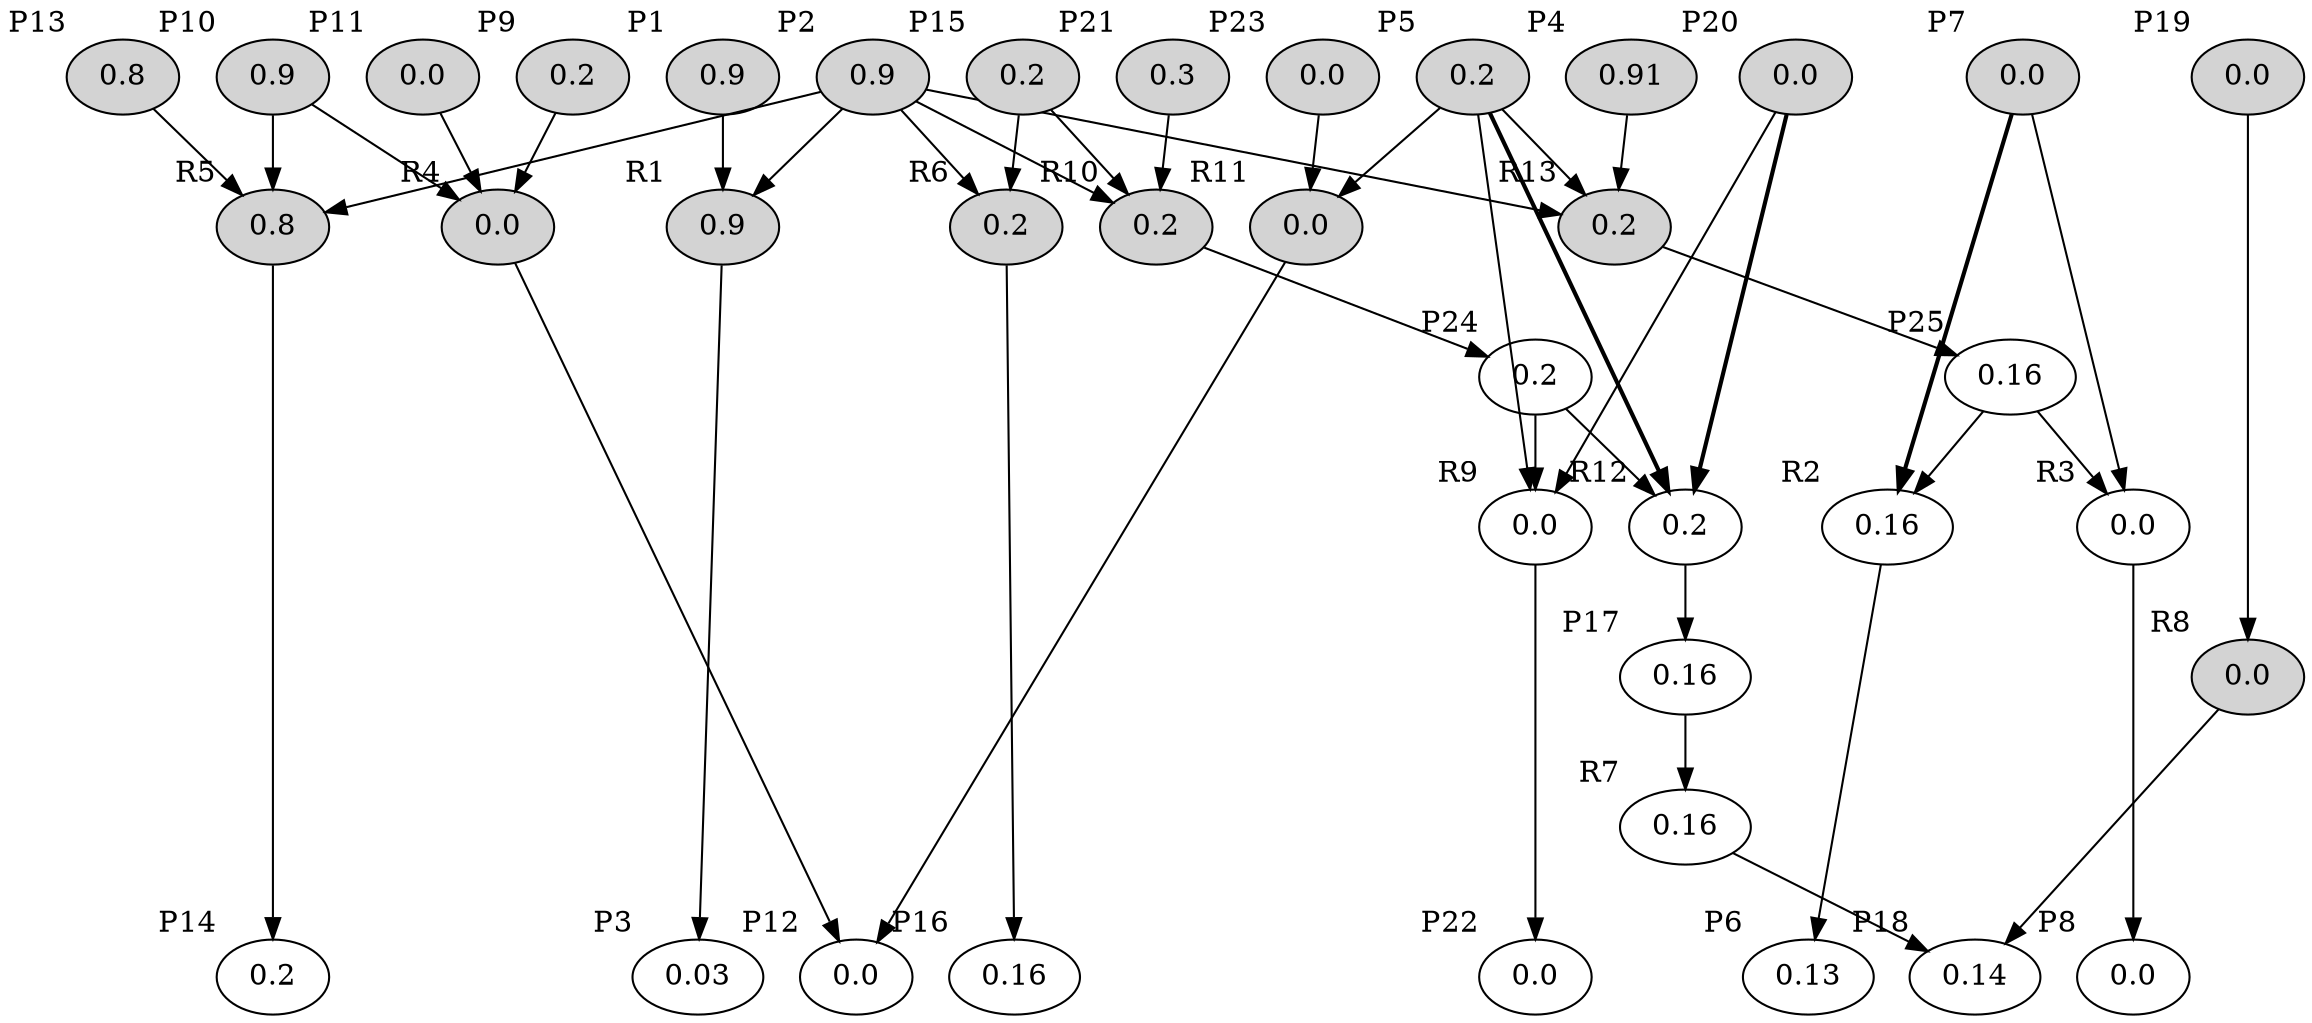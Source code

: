 strict digraph {
	graph [splines=line]
	1 [label=0.9 fillcolor=lightgray style=filled xlabel=P1]
	2 [label=0.9 fillcolor=lightgray style=filled xlabel=P2]
	3 [label=0.03 xlabel=P3]
	4 [label=0.91 fillcolor=lightgray style=filled xlabel=P4]
	5 [label=0.2 fillcolor=lightgray style=filled xlabel=P5]
	6 [label=0.13 xlabel=P6]
	7 [label=0.0 fillcolor=lightgray style=filled xlabel=P7]
	8 [label=0.0 xlabel=P8]
	9 [label=0.2 fillcolor=lightgray style=filled xlabel=P9]
	10 [label=0.9 fillcolor=lightgray style=filled xlabel=P10]
	11 [label=0.0 fillcolor=lightgray style=filled xlabel=P11]
	12 [label=0.0 xlabel=P12]
	13 [label=0.8 fillcolor=lightgray style=filled xlabel=P13]
	14 [label=0.2 xlabel=P14]
	15 [label=0.2 fillcolor=lightgray style=filled xlabel=P15]
	16 [label=0.16 xlabel=P16]
	17 [label=0.16 xlabel=P17]
	18 [label=0.14 xlabel=P18]
	19 [label=0.0 fillcolor=lightgray style=filled xlabel=P19]
	20 [label=0.0 fillcolor=lightgray style=filled xlabel=P20]
	21 [label=0.3 fillcolor=lightgray style=filled xlabel=P21]
	22 [label=0.0 xlabel=P22]
	23 [label=0.0 fillcolor=lightgray style=filled xlabel=P23]
	24 [label=0.2 xlabel=P24]
	25 [label=0.16 xlabel=P25]
	26 [label=0.9 fillcolor=lightgray style=filled xlabel=R1]
	27 [label=0.16 xlabel=R2]
	28 [label=0.0 xlabel=R3]
	29 [label=0.0 fillcolor=lightgray style=filled xlabel=R4]
	30 [label=0.8 fillcolor=lightgray style=filled xlabel=R5]
	31 [label=0.2 fillcolor=lightgray style=filled xlabel=R6]
	32 [label=0.16 xlabel=R7]
	33 [label=0.0 fillcolor=lightgray style=filled xlabel=R8]
	34 [label=0.0 xlabel=R9]
	35 [label=0.2 fillcolor=lightgray style=filled xlabel=R10]
	36 [label=0.0 fillcolor=lightgray style=filled xlabel=R11]
	37 [label=0.2 xlabel=R12]
	38 [label=0.2 fillcolor=lightgray style=filled xlabel=R13]
	1 -> 26
	26 -> 3
	26 -> 3
	2 -> 26
	2 -> 30
	2 -> 31
	2 -> 35
	2 -> 38
	25 -> 27
	25 -> 28
	27 -> 6
	27 -> 6
	7 -> 27 [penwidth=2]
	7 -> 28
	28 -> 8
	28 -> 8
	10 -> 29
	10 -> 30
	29 -> 12
	29 -> 12
	29 -> 12
	11 -> 29
	9 -> 29
	13 -> 30
	30 -> 14
	30 -> 14
	30 -> 14
	31 -> 16
	31 -> 16
	15 -> 31
	15 -> 35
	17 -> 32
	32 -> 18
	19 -> 33
	33 -> 18
	5 -> 34
	5 -> 36
	5 -> 37 [penwidth=2]
	5 -> 38
	34 -> 22
	34 -> 22
	34 -> 22
	24 -> 34
	24 -> 37
	20 -> 34
	20 -> 37 [penwidth=2]
	21 -> 35
	35 -> 24
	35 -> 24
	35 -> 24
	36 -> 12
	36 -> 12
	23 -> 36
	37 -> 17
	37 -> 17
	37 -> 17
	38 -> 25
	38 -> 25
	38 -> 25
	4 -> 38
	{
		rank=min
		1
		2
		7
		10
		11
		9
		13
		15
		19
		5
		20
		21
		23
		4
	}
	{
		rank=max
		3
		6
		8
		12
		14
		16
		18
		22
	}
}
